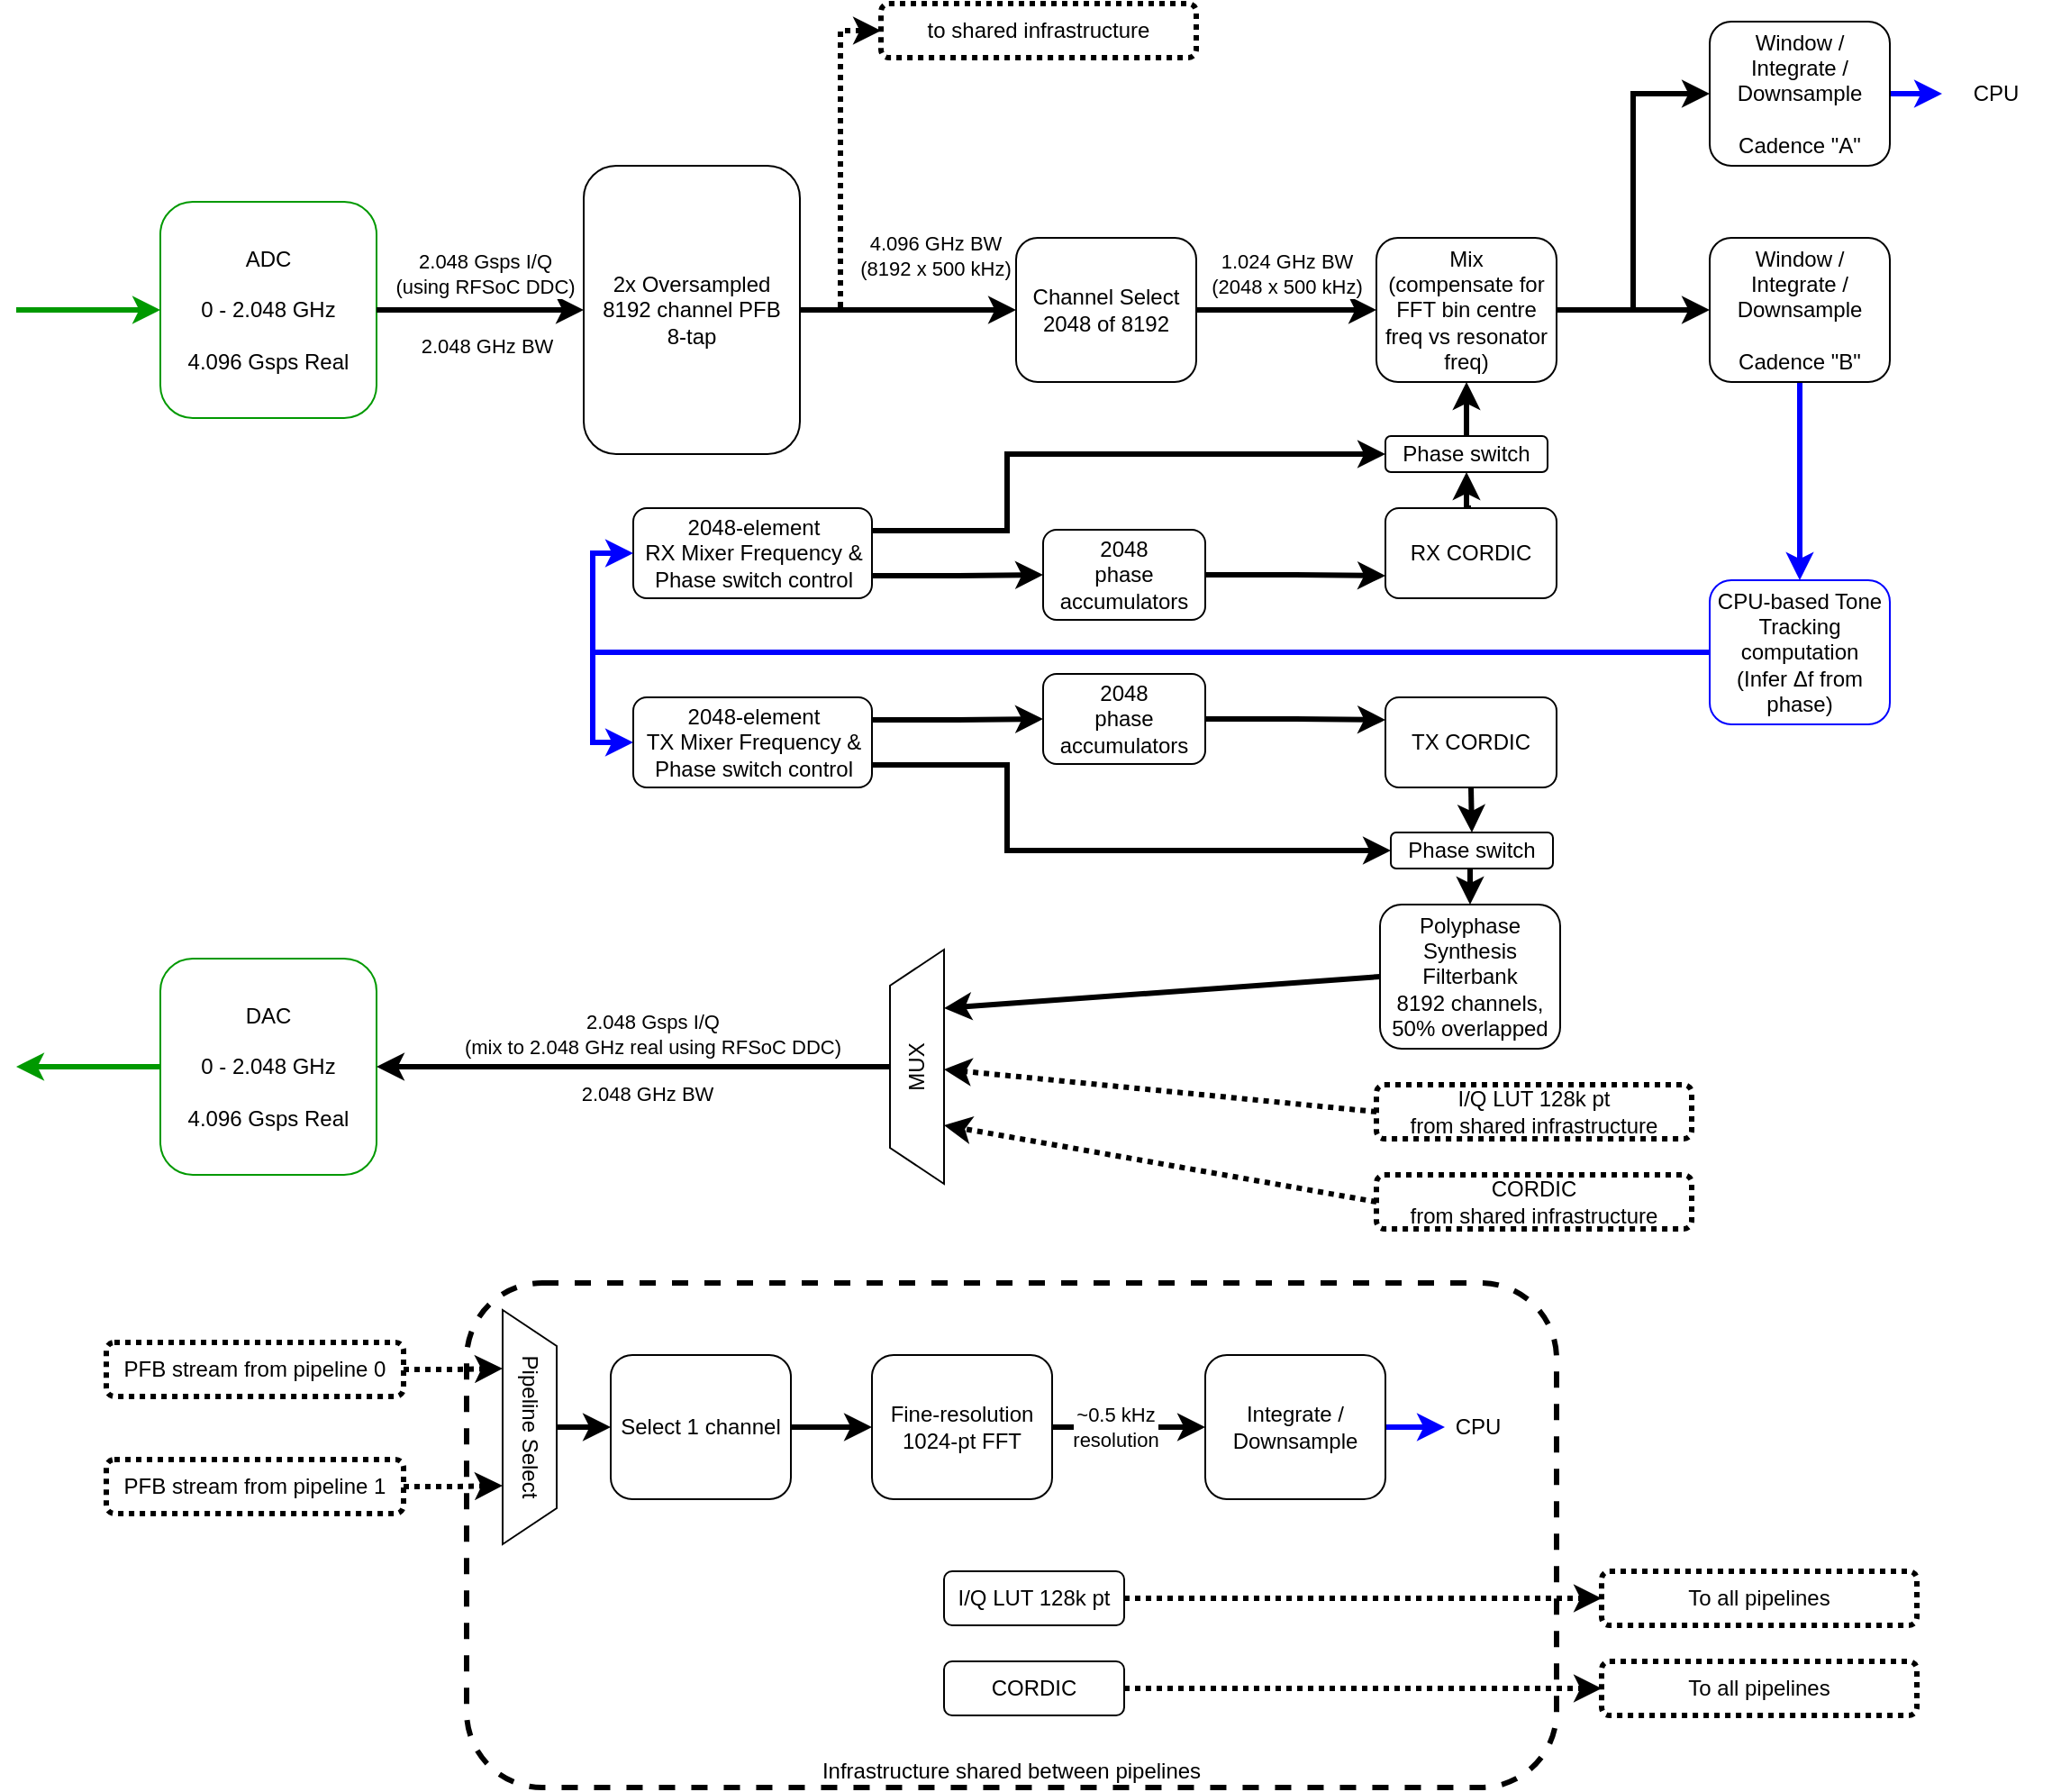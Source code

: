 <mxfile version="24.4.0" type="device">
  <diagram id="lq7Jmwd-sGepBabCiDy_" name="Page-1">
    <mxGraphModel dx="1199" dy="1203" grid="1" gridSize="10" guides="1" tooltips="1" connect="1" arrows="1" fold="1" page="1" pageScale="1" pageWidth="1169" pageHeight="1654" math="0" shadow="0">
      <root>
        <mxCell id="0" />
        <mxCell id="1" parent="0" />
        <mxCell id="Vnei3byYPFxCMbKiriC6-3" value="&lt;div&gt;Infrastructure shared between pipelines&lt;/div&gt;" style="rounded=1;whiteSpace=wrap;html=1;strokeWidth=3;dashed=1;verticalAlign=bottom;" parent="1" vertex="1">
          <mxGeometry x="290" y="800" width="605" height="280" as="geometry" />
        </mxCell>
        <mxCell id="Vnei3byYPFxCMbKiriC6-5" style="edgeStyle=orthogonalEdgeStyle;rounded=0;orthogonalLoop=1;jettySize=auto;html=1;exitX=1;exitY=0.5;exitDx=0;exitDy=0;entryX=0;entryY=0.5;entryDx=0;entryDy=0;strokeWidth=3;dashed=1;dashPattern=1 1;" parent="1" source="0PF5o7dKQozxurN8pGth-1" target="Vnei3byYPFxCMbKiriC6-4" edge="1">
          <mxGeometry relative="1" as="geometry" />
        </mxCell>
        <mxCell id="0PF5o7dKQozxurN8pGth-1" value="&lt;div&gt;2x Oversampled&lt;/div&gt;&lt;div&gt;8192 channel PFB&lt;/div&gt;&lt;div&gt;8-tap&lt;br&gt;&lt;/div&gt;" style="rounded=1;whiteSpace=wrap;html=1;" parent="1" vertex="1">
          <mxGeometry x="355" y="180" width="120" height="160" as="geometry" />
        </mxCell>
        <mxCell id="0PF5o7dKQozxurN8pGth-2" value="&lt;div&gt;Channel Select&lt;/div&gt;&lt;div&gt;2048 of 8192&lt;br&gt;&lt;/div&gt;" style="rounded=1;whiteSpace=wrap;html=1;" parent="1" vertex="1">
          <mxGeometry x="595" y="220" width="100" height="80" as="geometry" />
        </mxCell>
        <mxCell id="0PF5o7dKQozxurN8pGth-5" value="&lt;div&gt;ADC&lt;/div&gt;&lt;div&gt;&lt;br&gt;&lt;/div&gt;&lt;div&gt;0 - 2.048 GHz&lt;/div&gt;&lt;div&gt;&lt;br&gt;&lt;/div&gt;&lt;div&gt;4.096 Gsps Real&lt;br&gt;&lt;/div&gt;" style="rounded=1;whiteSpace=wrap;html=1;strokeColor=#009900;" parent="1" vertex="1">
          <mxGeometry x="120" y="200" width="120" height="120" as="geometry" />
        </mxCell>
        <mxCell id="0PF5o7dKQozxurN8pGth-6" value="" style="endArrow=classic;html=1;rounded=0;exitX=1;exitY=0.5;exitDx=0;exitDy=0;entryX=0;entryY=0.5;entryDx=0;entryDy=0;strokeWidth=3;" parent="1" source="0PF5o7dKQozxurN8pGth-5" target="0PF5o7dKQozxurN8pGth-1" edge="1">
          <mxGeometry width="50" height="50" relative="1" as="geometry">
            <mxPoint x="505" y="600" as="sourcePoint" />
            <mxPoint x="555" y="550" as="targetPoint" />
          </mxGeometry>
        </mxCell>
        <mxCell id="0PF5o7dKQozxurN8pGth-7" value="&lt;div&gt;2.048 Gsps I/Q&lt;/div&gt;&lt;div&gt;(using RFSoC DDC)&lt;br&gt;&lt;/div&gt;" style="edgeLabel;html=1;align=center;verticalAlign=middle;resizable=0;points=[];" parent="0PF5o7dKQozxurN8pGth-6" vertex="1" connectable="0">
          <mxGeometry x="-0.433" y="1" relative="1" as="geometry">
            <mxPoint x="27" y="-19" as="offset" />
          </mxGeometry>
        </mxCell>
        <mxCell id="0PF5o7dKQozxurN8pGth-8" value="&lt;div&gt;2.048 GHz BW&lt;/div&gt;" style="edgeLabel;html=1;align=center;verticalAlign=middle;resizable=0;points=[];" parent="0PF5o7dKQozxurN8pGth-6" vertex="1" connectable="0">
          <mxGeometry x="0.5" relative="1" as="geometry">
            <mxPoint x="-26" y="20" as="offset" />
          </mxGeometry>
        </mxCell>
        <mxCell id="0PF5o7dKQozxurN8pGth-9" value="" style="endArrow=classic;html=1;rounded=0;entryX=0;entryY=0.5;entryDx=0;entryDy=0;strokeWidth=3;exitX=1;exitY=0.5;exitDx=0;exitDy=0;" parent="1" source="0PF5o7dKQozxurN8pGth-1" target="0PF5o7dKQozxurN8pGth-2" edge="1">
          <mxGeometry width="50" height="50" relative="1" as="geometry">
            <mxPoint x="475" y="260" as="sourcePoint" />
            <mxPoint x="365" y="270" as="targetPoint" />
          </mxGeometry>
        </mxCell>
        <mxCell id="0PF5o7dKQozxurN8pGth-12" value="&lt;div&gt;4.096 GHz BW&lt;/div&gt;&lt;div&gt;(8192 x 500 kHz)&lt;br&gt;&lt;/div&gt;" style="edgeLabel;html=1;align=center;verticalAlign=middle;resizable=0;points=[];" parent="0PF5o7dKQozxurN8pGth-9" vertex="1" connectable="0">
          <mxGeometry x="-0.325" y="4" relative="1" as="geometry">
            <mxPoint x="34" y="-26" as="offset" />
          </mxGeometry>
        </mxCell>
        <mxCell id="Vnei3byYPFxCMbKiriC6-18" style="edgeStyle=orthogonalEdgeStyle;rounded=0;orthogonalLoop=1;jettySize=auto;html=1;exitX=1;exitY=0.5;exitDx=0;exitDy=0;entryX=0;entryY=0.5;entryDx=0;entryDy=0;strokeWidth=3;" parent="1" source="0PF5o7dKQozxurN8pGth-13" target="Vnei3byYPFxCMbKiriC6-17" edge="1">
          <mxGeometry relative="1" as="geometry" />
        </mxCell>
        <mxCell id="0PF5o7dKQozxurN8pGth-13" value="&lt;div&gt;Mix&lt;/div&gt;&lt;div&gt;(compensate for FFT bin centre freq vs resonator freq)&lt;br&gt;&lt;/div&gt;" style="rounded=1;whiteSpace=wrap;html=1;" parent="1" vertex="1">
          <mxGeometry x="795" y="220" width="100" height="80" as="geometry" />
        </mxCell>
        <mxCell id="0PF5o7dKQozxurN8pGth-14" value="" style="endArrow=classic;html=1;rounded=0;entryX=0;entryY=0.5;entryDx=0;entryDy=0;strokeWidth=3;exitX=1;exitY=0.5;exitDx=0;exitDy=0;" parent="1" source="0PF5o7dKQozxurN8pGth-2" target="0PF5o7dKQozxurN8pGth-13" edge="1">
          <mxGeometry width="50" height="50" relative="1" as="geometry">
            <mxPoint x="485" y="270" as="sourcePoint" />
            <mxPoint x="615" y="270" as="targetPoint" />
          </mxGeometry>
        </mxCell>
        <mxCell id="0PF5o7dKQozxurN8pGth-15" value="&lt;div&gt;1.024 GHz BW&lt;/div&gt;&lt;div&gt;(2048 x 500 kHz)&lt;br&gt;&lt;/div&gt;" style="edgeLabel;html=1;align=center;verticalAlign=middle;resizable=0;points=[];" parent="0PF5o7dKQozxurN8pGth-14" vertex="1" connectable="0">
          <mxGeometry x="-0.325" y="4" relative="1" as="geometry">
            <mxPoint x="16" y="-16" as="offset" />
          </mxGeometry>
        </mxCell>
        <mxCell id="0PF5o7dKQozxurN8pGth-19" style="edgeStyle=orthogonalEdgeStyle;rounded=0;orthogonalLoop=1;jettySize=auto;html=1;entryX=0;entryY=0.75;entryDx=0;entryDy=0;strokeWidth=3;exitX=1;exitY=0.5;exitDx=0;exitDy=0;" parent="1" source="0PF5o7dKQozxurN8pGth-16" target="0PF5o7dKQozxurN8pGth-17" edge="1">
          <mxGeometry relative="1" as="geometry">
            <mxPoint x="702.5" y="425" as="sourcePoint" />
          </mxGeometry>
        </mxCell>
        <mxCell id="0PF5o7dKQozxurN8pGth-16" value="&lt;div&gt;2048&lt;/div&gt;&lt;div&gt;phase accumulators&lt;/div&gt;" style="rounded=1;whiteSpace=wrap;html=1;" parent="1" vertex="1">
          <mxGeometry x="610" y="382" width="90" height="50" as="geometry" />
        </mxCell>
        <mxCell id="0PF5o7dKQozxurN8pGth-18" style="edgeStyle=orthogonalEdgeStyle;rounded=0;orthogonalLoop=1;jettySize=auto;html=1;entryX=0;entryY=0.5;entryDx=0;entryDy=0;strokeWidth=3;exitX=1;exitY=0.5;exitDx=0;exitDy=0;" parent="1" source="0PF5o7dKQozxurN8pGth-13" target="0PF5o7dKQozxurN8pGth-22" edge="1">
          <mxGeometry relative="1" as="geometry" />
        </mxCell>
        <mxCell id="Vnei3byYPFxCMbKiriC6-21" style="edgeStyle=orthogonalEdgeStyle;rounded=0;orthogonalLoop=1;jettySize=auto;html=1;exitX=0.5;exitY=0;exitDx=0;exitDy=0;entryX=0.5;entryY=1;entryDx=0;entryDy=0;strokeWidth=3;" parent="1" source="0PF5o7dKQozxurN8pGth-17" target="Vnei3byYPFxCMbKiriC6-19" edge="1">
          <mxGeometry relative="1" as="geometry" />
        </mxCell>
        <mxCell id="0PF5o7dKQozxurN8pGth-17" value="&lt;div&gt;RX CORDIC&lt;/div&gt;" style="rounded=1;whiteSpace=wrap;html=1;" parent="1" vertex="1">
          <mxGeometry x="800" y="370" width="95" height="50" as="geometry" />
        </mxCell>
        <mxCell id="0PF5o7dKQozxurN8pGth-21" style="edgeStyle=orthogonalEdgeStyle;rounded=0;orthogonalLoop=1;jettySize=auto;html=1;strokeWidth=3;exitX=1;exitY=0.75;exitDx=0;exitDy=0;entryX=0;entryY=0.5;entryDx=0;entryDy=0;" parent="1" source="0PF5o7dKQozxurN8pGth-20" target="0PF5o7dKQozxurN8pGth-16" edge="1">
          <mxGeometry relative="1" as="geometry">
            <mxPoint x="515" y="407.5" as="sourcePoint" />
            <mxPoint x="612.5" y="425" as="targetPoint" />
            <Array as="points">
              <mxPoint x="563" y="407" />
            </Array>
          </mxGeometry>
        </mxCell>
        <mxCell id="Vnei3byYPFxCMbKiriC6-22" style="edgeStyle=orthogonalEdgeStyle;rounded=0;orthogonalLoop=1;jettySize=auto;html=1;entryX=0;entryY=0.5;entryDx=0;entryDy=0;strokeWidth=3;exitX=1;exitY=0.25;exitDx=0;exitDy=0;" parent="1" source="0PF5o7dKQozxurN8pGth-20" target="Vnei3byYPFxCMbKiriC6-19" edge="1">
          <mxGeometry relative="1" as="geometry">
            <mxPoint x="510" y="380" as="sourcePoint" />
            <Array as="points">
              <mxPoint x="590" y="383" />
              <mxPoint x="590" y="340" />
            </Array>
          </mxGeometry>
        </mxCell>
        <mxCell id="0PF5o7dKQozxurN8pGth-20" value="&lt;div&gt;2048-element&lt;br&gt;&lt;/div&gt;&lt;div&gt;RX Mixer Frequency &amp;amp; Phase switch control&lt;br&gt;&lt;/div&gt;" style="rounded=1;whiteSpace=wrap;html=1;" parent="1" vertex="1">
          <mxGeometry x="382.5" y="370" width="132.5" height="50" as="geometry" />
        </mxCell>
        <mxCell id="0PF5o7dKQozxurN8pGth-28" style="edgeStyle=orthogonalEdgeStyle;rounded=0;orthogonalLoop=1;jettySize=auto;html=1;exitX=0.5;exitY=1;exitDx=0;exitDy=0;entryX=0.5;entryY=0;entryDx=0;entryDy=0;strokeWidth=3;strokeColor=#0000FF;" parent="1" source="0PF5o7dKQozxurN8pGth-22" target="0PF5o7dKQozxurN8pGth-27" edge="1">
          <mxGeometry relative="1" as="geometry" />
        </mxCell>
        <mxCell id="0PF5o7dKQozxurN8pGth-41" value="" style="edgeStyle=orthogonalEdgeStyle;rounded=0;orthogonalLoop=1;jettySize=auto;html=1;exitX=1;exitY=0.5;exitDx=0;exitDy=0;strokeWidth=3;entryX=0;entryY=0.5;entryDx=0;entryDy=0;strokeColor=#0000FF;" parent="1" source="Vnei3byYPFxCMbKiriC6-17" target="_a7Y7qzBlmyUK3u_A2X4-8" edge="1">
          <mxGeometry x="1" y="51" relative="1" as="geometry">
            <mxPoint x="11" y="1" as="offset" />
            <mxPoint x="1109" y="260" as="targetPoint" />
          </mxGeometry>
        </mxCell>
        <mxCell id="0PF5o7dKQozxurN8pGth-22" value="Window / Integrate / Downsample&lt;div&gt;&lt;br&gt;&lt;/div&gt;&lt;div&gt;Cadence &quot;B&quot;&lt;/div&gt;" style="rounded=1;whiteSpace=wrap;html=1;" parent="1" vertex="1">
          <mxGeometry x="980" y="220" width="100" height="80" as="geometry" />
        </mxCell>
        <mxCell id="0PF5o7dKQozxurN8pGth-25" value="&lt;div&gt;DAC&lt;/div&gt;&lt;div&gt;&lt;br&gt;&lt;/div&gt;&lt;div&gt;0 - 2.048 GHz&lt;/div&gt;&lt;div&gt;&lt;br&gt;&lt;/div&gt;&lt;div&gt;4.096 Gsps Real&lt;br&gt;&lt;/div&gt;" style="rounded=1;whiteSpace=wrap;html=1;strokeColor=#009900;" parent="1" vertex="1">
          <mxGeometry x="120" y="620" width="120" height="120" as="geometry" />
        </mxCell>
        <mxCell id="Vnei3byYPFxCMbKiriC6-33" style="edgeStyle=orthogonalEdgeStyle;rounded=0;orthogonalLoop=1;jettySize=auto;html=1;entryX=0;entryY=0.5;entryDx=0;entryDy=0;strokeWidth=3;strokeColor=#0000FF;" parent="1" source="0PF5o7dKQozxurN8pGth-27" target="0PF5o7dKQozxurN8pGth-20" edge="1">
          <mxGeometry relative="1" as="geometry">
            <Array as="points">
              <mxPoint x="360" y="450" />
              <mxPoint x="360" y="395" />
            </Array>
          </mxGeometry>
        </mxCell>
        <mxCell id="Vnei3byYPFxCMbKiriC6-34" style="edgeStyle=orthogonalEdgeStyle;rounded=0;orthogonalLoop=1;jettySize=auto;html=1;exitX=0;exitY=0.5;exitDx=0;exitDy=0;entryX=0;entryY=0.5;entryDx=0;entryDy=0;strokeWidth=3;strokeColor=#0000FF;" parent="1" source="0PF5o7dKQozxurN8pGth-27" target="Vnei3byYPFxCMbKiriC6-29" edge="1">
          <mxGeometry relative="1" as="geometry">
            <Array as="points">
              <mxPoint x="360" y="450" />
              <mxPoint x="360" y="500" />
            </Array>
          </mxGeometry>
        </mxCell>
        <mxCell id="0PF5o7dKQozxurN8pGth-27" value="&lt;div&gt;CPU-based Tone Tracking computation&lt;/div&gt;&lt;div&gt;(Infer Δf from phase)&lt;br&gt;&lt;/div&gt;" style="rounded=1;whiteSpace=wrap;html=1;fillColor=none;strokeColor=#0000FF;" parent="1" vertex="1">
          <mxGeometry x="980" y="410" width="100" height="80" as="geometry" />
        </mxCell>
        <mxCell id="0PF5o7dKQozxurN8pGth-37" style="edgeStyle=orthogonalEdgeStyle;rounded=0;orthogonalLoop=1;jettySize=auto;html=1;exitX=1;exitY=0.5;exitDx=0;exitDy=0;strokeWidth=3;" parent="1" source="0PF5o7dKQozxurN8pGth-34" target="0PF5o7dKQozxurN8pGth-35" edge="1">
          <mxGeometry relative="1" as="geometry" />
        </mxCell>
        <mxCell id="0PF5o7dKQozxurN8pGth-34" value="Select 1 channel" style="rounded=1;whiteSpace=wrap;html=1;strokeWidth=1;" parent="1" vertex="1">
          <mxGeometry x="370" y="840" width="100" height="80" as="geometry" />
        </mxCell>
        <mxCell id="0PF5o7dKQozxurN8pGth-39" value="&lt;div&gt;~0.5 kHz&lt;/div&gt;&lt;div&gt;resolution&lt;/div&gt;" style="edgeStyle=orthogonalEdgeStyle;rounded=0;orthogonalLoop=1;jettySize=auto;html=1;exitX=1;exitY=0.5;exitDx=0;exitDy=0;strokeWidth=3;" parent="1" source="0PF5o7dKQozxurN8pGth-35" target="0PF5o7dKQozxurN8pGth-38" edge="1">
          <mxGeometry x="-0.176" relative="1" as="geometry">
            <mxPoint as="offset" />
          </mxGeometry>
        </mxCell>
        <mxCell id="0PF5o7dKQozxurN8pGth-35" value="&lt;div&gt;Fine-resolution 1024-pt FFT&lt;br&gt;&lt;/div&gt;" style="rounded=1;whiteSpace=wrap;html=1;strokeWidth=1;" parent="1" vertex="1">
          <mxGeometry x="515" y="840" width="100" height="80" as="geometry" />
        </mxCell>
        <mxCell id="Vnei3byYPFxCMbKiriC6-36" style="edgeStyle=orthogonalEdgeStyle;rounded=0;orthogonalLoop=1;jettySize=auto;html=1;exitX=1;exitY=0.5;exitDx=0;exitDy=0;entryX=0;entryY=0.5;entryDx=0;entryDy=0;strokeWidth=3;strokeColor=#0000FF;" parent="1" source="0PF5o7dKQozxurN8pGth-38" target="Vnei3byYPFxCMbKiriC6-35" edge="1">
          <mxGeometry relative="1" as="geometry" />
        </mxCell>
        <mxCell id="0PF5o7dKQozxurN8pGth-38" value="Integrate / Downsample" style="rounded=1;whiteSpace=wrap;html=1;strokeWidth=1;" parent="1" vertex="1">
          <mxGeometry x="700" y="840" width="100" height="80" as="geometry" />
        </mxCell>
        <mxCell id="Spr9cgIjqUwuljNox1dj-15" style="edgeStyle=none;rounded=0;orthogonalLoop=1;jettySize=auto;html=1;exitX=0;exitY=0.5;exitDx=0;exitDy=0;entryX=0.75;entryY=1;entryDx=0;entryDy=0;strokeWidth=3;" parent="1" source="Spr9cgIjqUwuljNox1dj-1" target="Spr9cgIjqUwuljNox1dj-14" edge="1">
          <mxGeometry relative="1" as="geometry" />
        </mxCell>
        <mxCell id="Spr9cgIjqUwuljNox1dj-1" value="&lt;div&gt;Polyphase Synthesis Filterbank&lt;/div&gt;&lt;div&gt;8192 channels, 50% overlapped&lt;br&gt;&lt;/div&gt;" style="rounded=1;whiteSpace=wrap;html=1;" parent="1" vertex="1">
          <mxGeometry x="797" y="590" width="100" height="80" as="geometry" />
        </mxCell>
        <mxCell id="Spr9cgIjqUwuljNox1dj-6" value="&lt;div&gt;CORDIC&lt;/div&gt;&lt;div&gt;from shared infrastructure&lt;/div&gt;" style="rounded=1;whiteSpace=wrap;html=1;strokeWidth=3;dashed=1;dashPattern=1 1;" parent="1" vertex="1">
          <mxGeometry x="795" y="740" width="175" height="30" as="geometry" />
        </mxCell>
        <mxCell id="Spr9cgIjqUwuljNox1dj-17" style="edgeStyle=none;rounded=0;orthogonalLoop=1;jettySize=auto;html=1;exitX=0;exitY=0.5;exitDx=0;exitDy=0;entryX=0.25;entryY=1;entryDx=0;entryDy=0;strokeWidth=3;dashed=1;dashPattern=1 1;" parent="1" source="Spr9cgIjqUwuljNox1dj-6" target="Spr9cgIjqUwuljNox1dj-14" edge="1">
          <mxGeometry relative="1" as="geometry">
            <mxPoint x="660" y="805" as="sourcePoint" />
          </mxGeometry>
        </mxCell>
        <mxCell id="Spr9cgIjqUwuljNox1dj-16" style="edgeStyle=none;rounded=0;orthogonalLoop=1;jettySize=auto;html=1;exitX=0;exitY=0.5;exitDx=0;exitDy=0;strokeWidth=3;dashed=1;dashPattern=1 1;" parent="1" source="Spr9cgIjqUwuljNox1dj-13" target="Spr9cgIjqUwuljNox1dj-14" edge="1">
          <mxGeometry relative="1" as="geometry" />
        </mxCell>
        <mxCell id="Spr9cgIjqUwuljNox1dj-13" value="I/Q LUT 128k pt&lt;div&gt;from shared infrastructure&lt;/div&gt;" style="rounded=1;whiteSpace=wrap;html=1;strokeWidth=3;dashed=1;dashPattern=1 1;" parent="1" vertex="1">
          <mxGeometry x="795" y="690" width="175" height="30" as="geometry" />
        </mxCell>
        <mxCell id="Spr9cgIjqUwuljNox1dj-18" style="edgeStyle=none;rounded=0;orthogonalLoop=1;jettySize=auto;html=1;exitX=0.5;exitY=0;exitDx=0;exitDy=0;strokeWidth=3;" parent="1" source="Spr9cgIjqUwuljNox1dj-14" target="0PF5o7dKQozxurN8pGth-25" edge="1">
          <mxGeometry relative="1" as="geometry" />
        </mxCell>
        <mxCell id="_a7Y7qzBlmyUK3u_A2X4-3" value="2.048 GHz BW" style="edgeLabel;html=1;align=center;verticalAlign=middle;resizable=0;points=[];" parent="Spr9cgIjqUwuljNox1dj-18" connectable="0" vertex="1">
          <mxGeometry x="-0.586" y="-2" relative="1" as="geometry">
            <mxPoint x="-76" y="17" as="offset" />
          </mxGeometry>
        </mxCell>
        <mxCell id="Spr9cgIjqUwuljNox1dj-14" value="MUX" style="shape=trapezoid;perimeter=trapezoidPerimeter;whiteSpace=wrap;html=1;fixedSize=1;rotation=-90;" parent="1" vertex="1">
          <mxGeometry x="475" y="665" width="130" height="30" as="geometry" />
        </mxCell>
        <mxCell id="_a7Y7qzBlmyUK3u_A2X4-2" value="&lt;div&gt;2.048 Gsps I/Q&lt;/div&gt;&lt;div&gt;(mix to 2.048 GHz real using RFSoC DDC)&lt;br&gt;&lt;/div&gt;" style="edgeLabel;html=1;align=center;verticalAlign=middle;resizable=0;points=[];" parent="1" connectable="0" vertex="1">
          <mxGeometry x="390" y="680" as="geometry">
            <mxPoint x="3" y="-18" as="offset" />
          </mxGeometry>
        </mxCell>
        <mxCell id="_a7Y7qzBlmyUK3u_A2X4-4" value="" style="endArrow=classic;html=1;rounded=0;entryX=0;entryY=0.5;entryDx=0;entryDy=0;strokeWidth=3;strokeColor=#009900;" parent="1" target="0PF5o7dKQozxurN8pGth-5" edge="1">
          <mxGeometry width="50" height="50" relative="1" as="geometry">
            <mxPoint x="40" y="260" as="sourcePoint" />
            <mxPoint x="365" y="270" as="targetPoint" />
          </mxGeometry>
        </mxCell>
        <mxCell id="_a7Y7qzBlmyUK3u_A2X4-7" value="" style="endArrow=classic;html=1;rounded=0;strokeWidth=3;exitX=0;exitY=0.5;exitDx=0;exitDy=0;strokeColor=#009900;" parent="1" source="0PF5o7dKQozxurN8pGth-25" edge="1">
          <mxGeometry width="50" height="50" relative="1" as="geometry">
            <mxPoint x="50" y="330" as="sourcePoint" />
            <mxPoint x="40" y="680" as="targetPoint" />
          </mxGeometry>
        </mxCell>
        <mxCell id="_a7Y7qzBlmyUK3u_A2X4-8" value="CPU" style="text;html=1;strokeColor=none;fillColor=none;align=center;verticalAlign=middle;whiteSpace=wrap;rounded=0;" parent="1" vertex="1">
          <mxGeometry x="1109" y="125" width="60" height="30" as="geometry" />
        </mxCell>
        <mxCell id="Vnei3byYPFxCMbKiriC6-15" style="edgeStyle=orthogonalEdgeStyle;rounded=0;orthogonalLoop=1;jettySize=auto;html=1;exitX=1;exitY=0.5;exitDx=0;exitDy=0;strokeWidth=3;dashed=1;dashPattern=1 1;" parent="1" source="Vnei3byYPFxCMbKiriC6-1" target="Vnei3byYPFxCMbKiriC6-6" edge="1">
          <mxGeometry relative="1" as="geometry" />
        </mxCell>
        <mxCell id="Vnei3byYPFxCMbKiriC6-1" value="I/Q LUT 128k pt" style="rounded=1;whiteSpace=wrap;html=1;strokeWidth=1;" parent="1" vertex="1">
          <mxGeometry x="555" y="960" width="100" height="30" as="geometry" />
        </mxCell>
        <mxCell id="Vnei3byYPFxCMbKiriC6-16" style="edgeStyle=orthogonalEdgeStyle;rounded=0;orthogonalLoop=1;jettySize=auto;html=1;exitX=1;exitY=0.5;exitDx=0;exitDy=0;entryX=0;entryY=0.5;entryDx=0;entryDy=0;strokeWidth=3;dashed=1;dashPattern=1 1;" parent="1" source="Vnei3byYPFxCMbKiriC6-2" target="Vnei3byYPFxCMbKiriC6-7" edge="1">
          <mxGeometry relative="1" as="geometry" />
        </mxCell>
        <mxCell id="Vnei3byYPFxCMbKiriC6-2" value="&lt;div&gt;CORDIC&lt;/div&gt;" style="rounded=1;whiteSpace=wrap;html=1;strokeWidth=1;" parent="1" vertex="1">
          <mxGeometry x="555" y="1010" width="100" height="30" as="geometry" />
        </mxCell>
        <mxCell id="Vnei3byYPFxCMbKiriC6-4" value="&lt;div&gt;to shared infrastructure&lt;/div&gt;" style="rounded=1;whiteSpace=wrap;html=1;strokeWidth=3;dashed=1;dashPattern=1 1;" parent="1" vertex="1">
          <mxGeometry x="520" y="90" width="175" height="30" as="geometry" />
        </mxCell>
        <mxCell id="Vnei3byYPFxCMbKiriC6-6" value="&lt;div&gt;To all pipelines&lt;/div&gt;" style="rounded=1;whiteSpace=wrap;html=1;strokeWidth=3;dashed=1;dashPattern=1 1;" parent="1" vertex="1">
          <mxGeometry x="920" y="960" width="175" height="30" as="geometry" />
        </mxCell>
        <mxCell id="Vnei3byYPFxCMbKiriC6-7" value="&lt;div&gt;To all pipelines&lt;/div&gt;" style="rounded=1;whiteSpace=wrap;html=1;strokeWidth=3;dashed=1;dashPattern=1 1;" parent="1" vertex="1">
          <mxGeometry x="920" y="1010" width="175" height="30" as="geometry" />
        </mxCell>
        <mxCell id="Vnei3byYPFxCMbKiriC6-13" style="edgeStyle=orthogonalEdgeStyle;rounded=0;orthogonalLoop=1;jettySize=auto;html=1;exitX=1;exitY=0.5;exitDx=0;exitDy=0;entryX=0.25;entryY=1;entryDx=0;entryDy=0;strokeWidth=3;dashed=1;dashPattern=1 1;" parent="1" source="Vnei3byYPFxCMbKiriC6-8" target="Vnei3byYPFxCMbKiriC6-10" edge="1">
          <mxGeometry relative="1" as="geometry" />
        </mxCell>
        <mxCell id="Vnei3byYPFxCMbKiriC6-8" value="&lt;div&gt;PFB stream from pipeline 0&lt;/div&gt;" style="rounded=1;whiteSpace=wrap;html=1;strokeWidth=3;dashed=1;dashPattern=1 1;" parent="1" vertex="1">
          <mxGeometry x="90" y="833" width="165" height="30" as="geometry" />
        </mxCell>
        <mxCell id="Vnei3byYPFxCMbKiriC6-14" style="edgeStyle=orthogonalEdgeStyle;rounded=0;orthogonalLoop=1;jettySize=auto;html=1;entryX=0.75;entryY=1;entryDx=0;entryDy=0;strokeWidth=3;dashed=1;dashPattern=1 1;" parent="1" source="Vnei3byYPFxCMbKiriC6-9" target="Vnei3byYPFxCMbKiriC6-10" edge="1">
          <mxGeometry relative="1" as="geometry" />
        </mxCell>
        <mxCell id="Vnei3byYPFxCMbKiriC6-9" value="&lt;div&gt;PFB stream from pipeline 1&lt;/div&gt;" style="rounded=1;whiteSpace=wrap;html=1;strokeWidth=3;dashed=1;dashPattern=1 1;" parent="1" vertex="1">
          <mxGeometry x="90" y="898" width="165" height="30" as="geometry" />
        </mxCell>
        <mxCell id="Vnei3byYPFxCMbKiriC6-11" style="edgeStyle=orthogonalEdgeStyle;rounded=0;orthogonalLoop=1;jettySize=auto;html=1;strokeWidth=3;" parent="1" source="Vnei3byYPFxCMbKiriC6-10" target="0PF5o7dKQozxurN8pGth-34" edge="1">
          <mxGeometry relative="1" as="geometry" />
        </mxCell>
        <mxCell id="Vnei3byYPFxCMbKiriC6-10" value="Pipeline Select" style="shape=trapezoid;perimeter=trapezoidPerimeter;whiteSpace=wrap;html=1;fixedSize=1;rotation=90;strokeWidth=1;" parent="1" vertex="1">
          <mxGeometry x="260" y="865" width="130" height="30" as="geometry" />
        </mxCell>
        <mxCell id="Vnei3byYPFxCMbKiriC6-17" value="Window / Integrate / Downsample&lt;div&gt;&lt;br&gt;&lt;/div&gt;&lt;div&gt;Cadence &quot;A&quot;&lt;/div&gt;" style="rounded=1;whiteSpace=wrap;html=1;" parent="1" vertex="1">
          <mxGeometry x="980" y="100" width="100" height="80" as="geometry" />
        </mxCell>
        <mxCell id="Vnei3byYPFxCMbKiriC6-20" style="edgeStyle=orthogonalEdgeStyle;rounded=0;orthogonalLoop=1;jettySize=auto;html=1;strokeWidth=3;" parent="1" source="Vnei3byYPFxCMbKiriC6-19" target="0PF5o7dKQozxurN8pGth-13" edge="1">
          <mxGeometry relative="1" as="geometry" />
        </mxCell>
        <mxCell id="Vnei3byYPFxCMbKiriC6-19" value="&lt;div&gt;Phase switch&lt;/div&gt;" style="rounded=1;whiteSpace=wrap;html=1;" parent="1" vertex="1">
          <mxGeometry x="800" y="330" width="90" height="20" as="geometry" />
        </mxCell>
        <mxCell id="Vnei3byYPFxCMbKiriC6-24" style="edgeStyle=orthogonalEdgeStyle;rounded=0;orthogonalLoop=1;jettySize=auto;html=1;entryX=0;entryY=0.25;entryDx=0;entryDy=0;strokeWidth=3;" parent="1" source="Vnei3byYPFxCMbKiriC6-25" target="Vnei3byYPFxCMbKiriC6-26" edge="1">
          <mxGeometry relative="1" as="geometry" />
        </mxCell>
        <mxCell id="Vnei3byYPFxCMbKiriC6-25" value="&lt;div&gt;2048&lt;/div&gt;&lt;div&gt;phase accumulators&lt;/div&gt;" style="rounded=1;whiteSpace=wrap;html=1;" parent="1" vertex="1">
          <mxGeometry x="610" y="462" width="90" height="50" as="geometry" />
        </mxCell>
        <mxCell id="Vnei3byYPFxCMbKiriC6-31" style="edgeStyle=orthogonalEdgeStyle;rounded=0;orthogonalLoop=1;jettySize=auto;html=1;exitX=0.5;exitY=1;exitDx=0;exitDy=0;entryX=0.5;entryY=0;entryDx=0;entryDy=0;strokeWidth=3;" parent="1" source="Vnei3byYPFxCMbKiriC6-26" target="Vnei3byYPFxCMbKiriC6-30" edge="1">
          <mxGeometry relative="1" as="geometry" />
        </mxCell>
        <mxCell id="Vnei3byYPFxCMbKiriC6-26" value="&lt;div&gt;TX CORDIC&lt;/div&gt;" style="rounded=1;whiteSpace=wrap;html=1;" parent="1" vertex="1">
          <mxGeometry x="800" y="475" width="95" height="50" as="geometry" />
        </mxCell>
        <mxCell id="Vnei3byYPFxCMbKiriC6-27" style="edgeStyle=orthogonalEdgeStyle;rounded=0;orthogonalLoop=1;jettySize=auto;html=1;strokeWidth=3;exitX=1;exitY=0.25;exitDx=0;exitDy=0;" parent="1" source="Vnei3byYPFxCMbKiriC6-29" target="Vnei3byYPFxCMbKiriC6-25" edge="1">
          <mxGeometry relative="1" as="geometry" />
        </mxCell>
        <mxCell id="GSX3wnWJsCbiFxM3n9Vd-2" style="edgeStyle=orthogonalEdgeStyle;rounded=0;orthogonalLoop=1;jettySize=auto;html=1;exitX=1;exitY=0.75;exitDx=0;exitDy=0;entryX=0;entryY=0.5;entryDx=0;entryDy=0;strokeWidth=3;" edge="1" parent="1" source="Vnei3byYPFxCMbKiriC6-29" target="Vnei3byYPFxCMbKiriC6-30">
          <mxGeometry relative="1" as="geometry">
            <Array as="points">
              <mxPoint x="590" y="513" />
              <mxPoint x="590" y="560" />
            </Array>
          </mxGeometry>
        </mxCell>
        <mxCell id="Vnei3byYPFxCMbKiriC6-29" value="&lt;div&gt;2048-element&lt;br&gt;&lt;/div&gt;&lt;div&gt;TX Mixer Frequency &amp;amp; Phase switch control&lt;br&gt;&lt;/div&gt;" style="rounded=1;whiteSpace=wrap;html=1;" parent="1" vertex="1">
          <mxGeometry x="382.5" y="475" width="132.5" height="50" as="geometry" />
        </mxCell>
        <mxCell id="Vnei3byYPFxCMbKiriC6-32" style="edgeStyle=orthogonalEdgeStyle;rounded=0;orthogonalLoop=1;jettySize=auto;html=1;exitX=0.5;exitY=1;exitDx=0;exitDy=0;entryX=0.5;entryY=0;entryDx=0;entryDy=0;strokeWidth=3;" parent="1" source="Vnei3byYPFxCMbKiriC6-30" target="Spr9cgIjqUwuljNox1dj-1" edge="1">
          <mxGeometry relative="1" as="geometry" />
        </mxCell>
        <mxCell id="Vnei3byYPFxCMbKiriC6-30" value="&lt;div&gt;Phase switch&lt;/div&gt;" style="rounded=1;whiteSpace=wrap;html=1;" parent="1" vertex="1">
          <mxGeometry x="803" y="550" width="90" height="20" as="geometry" />
        </mxCell>
        <mxCell id="Vnei3byYPFxCMbKiriC6-35" value="CPU" style="text;html=1;strokeColor=none;fillColor=none;align=center;verticalAlign=middle;whiteSpace=wrap;rounded=0;" parent="1" vertex="1">
          <mxGeometry x="833" y="865" width="37" height="30" as="geometry" />
        </mxCell>
      </root>
    </mxGraphModel>
  </diagram>
</mxfile>
